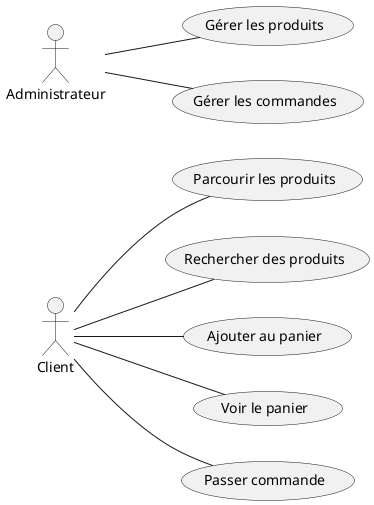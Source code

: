 @startuml Montres_ecommerce
left to right direction
actor Client
actor Administrateur

usecase "Parcourir les produits" as UC_Browse
usecase "Rechercher des produits" as UC_Search
usecase "Ajouter au panier" as UC_AddCart
usecase "Voir le panier" as UC_ViewCart
usecase "Passer commande" as UC_Order
usecase "Gérer les produits" as UC_ManageProducts
usecase "Gérer les commandes" as UC_ManageOrders

Administrateur -- UC_ManageProducts
Administrateur -- UC_ManageOrders

Client -- UC_AddCart
Client -- UC_ViewCart
Client -- UC_Browse
Client -- UC_Search
Client -- UC_Order

@enduml
